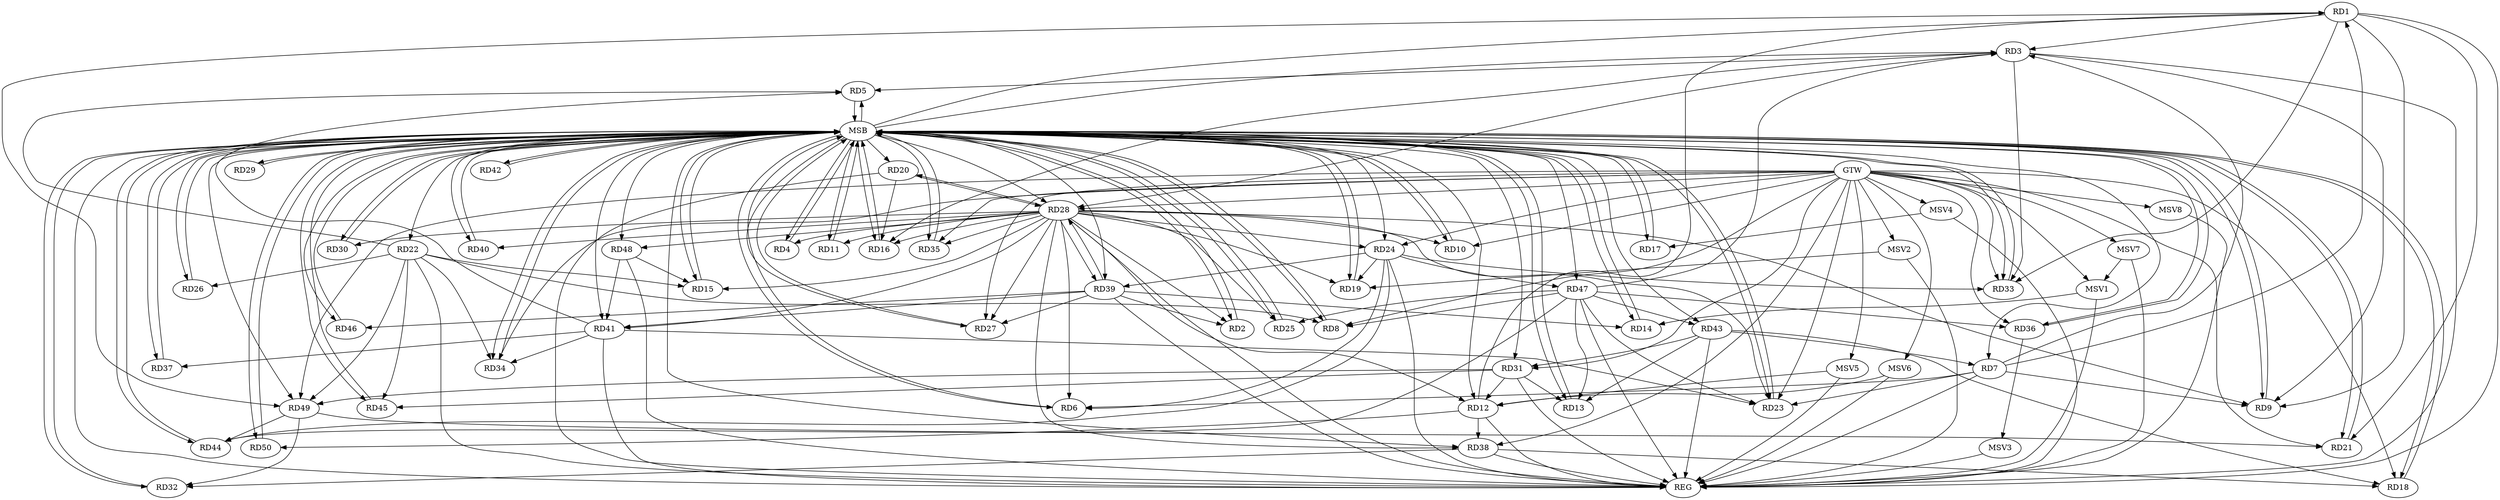 strict digraph G {
  RD1 [ label="RD1" ];
  RD2 [ label="RD2" ];
  RD3 [ label="RD3" ];
  RD4 [ label="RD4" ];
  RD5 [ label="RD5" ];
  RD6 [ label="RD6" ];
  RD7 [ label="RD7" ];
  RD8 [ label="RD8" ];
  RD9 [ label="RD9" ];
  RD10 [ label="RD10" ];
  RD11 [ label="RD11" ];
  RD12 [ label="RD12" ];
  RD13 [ label="RD13" ];
  RD14 [ label="RD14" ];
  RD15 [ label="RD15" ];
  RD16 [ label="RD16" ];
  RD17 [ label="RD17" ];
  RD18 [ label="RD18" ];
  RD19 [ label="RD19" ];
  RD20 [ label="RD20" ];
  RD21 [ label="RD21" ];
  RD22 [ label="RD22" ];
  RD23 [ label="RD23" ];
  RD24 [ label="RD24" ];
  RD25 [ label="RD25" ];
  RD26 [ label="RD26" ];
  RD27 [ label="RD27" ];
  RD28 [ label="RD28" ];
  RD29 [ label="RD29" ];
  RD30 [ label="RD30" ];
  RD31 [ label="RD31" ];
  RD32 [ label="RD32" ];
  RD33 [ label="RD33" ];
  RD34 [ label="RD34" ];
  RD35 [ label="RD35" ];
  RD36 [ label="RD36" ];
  RD37 [ label="RD37" ];
  RD38 [ label="RD38" ];
  RD39 [ label="RD39" ];
  RD40 [ label="RD40" ];
  RD41 [ label="RD41" ];
  RD42 [ label="RD42" ];
  RD43 [ label="RD43" ];
  RD44 [ label="RD44" ];
  RD45 [ label="RD45" ];
  RD46 [ label="RD46" ];
  RD47 [ label="RD47" ];
  RD48 [ label="RD48" ];
  RD49 [ label="RD49" ];
  RD50 [ label="RD50" ];
  GTW [ label="GTW" ];
  REG [ label="REG" ];
  MSB [ label="MSB" ];
  MSV1 [ label="MSV1" ];
  MSV2 [ label="MSV2" ];
  MSV3 [ label="MSV3" ];
  MSV4 [ label="MSV4" ];
  MSV5 [ label="MSV5" ];
  MSV6 [ label="MSV6" ];
  MSV7 [ label="MSV7" ];
  MSV8 [ label="MSV8" ];
  RD1 -> RD3;
  RD7 -> RD1;
  RD1 -> RD9;
  RD12 -> RD1;
  RD1 -> RD21;
  RD1 -> RD33;
  RD1 -> RD49;
  RD39 -> RD2;
  RD3 -> RD5;
  RD7 -> RD3;
  RD3 -> RD9;
  RD3 -> RD16;
  RD3 -> RD28;
  RD3 -> RD33;
  RD47 -> RD3;
  RD22 -> RD5;
  RD41 -> RD5;
  RD7 -> RD6;
  RD24 -> RD6;
  RD28 -> RD6;
  RD7 -> RD9;
  RD7 -> RD23;
  RD43 -> RD7;
  RD22 -> RD8;
  RD47 -> RD8;
  RD28 -> RD10;
  RD28 -> RD11;
  RD28 -> RD12;
  RD31 -> RD12;
  RD12 -> RD38;
  RD12 -> RD50;
  RD31 -> RD13;
  RD43 -> RD13;
  RD47 -> RD13;
  RD39 -> RD14;
  RD22 -> RD15;
  RD48 -> RD15;
  RD20 -> RD16;
  RD38 -> RD18;
  RD43 -> RD18;
  RD24 -> RD19;
  RD20 -> RD28;
  RD49 -> RD21;
  RD22 -> RD26;
  RD22 -> RD34;
  RD22 -> RD45;
  RD22 -> RD49;
  RD41 -> RD23;
  RD47 -> RD23;
  RD28 -> RD24;
  RD24 -> RD33;
  RD24 -> RD39;
  RD24 -> RD44;
  RD24 -> RD47;
  RD28 -> RD25;
  RD47 -> RD25;
  RD39 -> RD27;
  RD39 -> RD28;
  RD28 -> RD40;
  RD28 -> RD41;
  RD43 -> RD31;
  RD31 -> RD45;
  RD31 -> RD49;
  RD38 -> RD32;
  RD49 -> RD32;
  RD41 -> RD34;
  RD47 -> RD36;
  RD41 -> RD37;
  RD39 -> RD41;
  RD39 -> RD46;
  RD48 -> RD41;
  RD47 -> RD43;
  RD47 -> RD44;
  RD49 -> RD44;
  GTW -> RD10;
  GTW -> RD24;
  GTW -> RD33;
  GTW -> RD27;
  GTW -> RD31;
  GTW -> RD23;
  GTW -> RD34;
  GTW -> RD49;
  GTW -> RD28;
  GTW -> RD18;
  GTW -> RD36;
  GTW -> RD35;
  GTW -> RD38;
  GTW -> RD21;
  GTW -> RD8;
  RD1 -> REG;
  RD3 -> REG;
  RD7 -> REG;
  RD12 -> REG;
  RD20 -> REG;
  RD22 -> REG;
  RD24 -> REG;
  RD28 -> REG;
  RD31 -> REG;
  RD38 -> REG;
  RD39 -> REG;
  RD41 -> REG;
  RD43 -> REG;
  RD47 -> REG;
  RD48 -> REG;
  RD2 -> MSB;
  MSB -> RD12;
  MSB -> RD14;
  MSB -> RD18;
  MSB -> RD19;
  MSB -> RD32;
  MSB -> RD47;
  MSB -> RD49;
  MSB -> REG;
  RD4 -> MSB;
  MSB -> RD6;
  RD5 -> MSB;
  MSB -> RD1;
  MSB -> RD13;
  MSB -> RD34;
  MSB -> RD43;
  MSB -> RD44;
  RD6 -> MSB;
  MSB -> RD4;
  MSB -> RD10;
  MSB -> RD17;
  MSB -> RD24;
  MSB -> RD30;
  MSB -> RD39;
  MSB -> RD50;
  RD8 -> MSB;
  MSB -> RD15;
  MSB -> RD20;
  RD9 -> MSB;
  MSB -> RD16;
  MSB -> RD41;
  RD10 -> MSB;
  MSB -> RD37;
  MSB -> RD40;
  MSB -> RD46;
  MSB -> RD48;
  RD11 -> MSB;
  RD13 -> MSB;
  MSB -> RD33;
  RD14 -> MSB;
  MSB -> RD42;
  RD15 -> MSB;
  MSB -> RD3;
  MSB -> RD29;
  RD16 -> MSB;
  MSB -> RD35;
  RD17 -> MSB;
  MSB -> RD11;
  RD18 -> MSB;
  MSB -> RD26;
  MSB -> RD45;
  RD19 -> MSB;
  MSB -> RD2;
  MSB -> RD22;
  RD21 -> MSB;
  RD23 -> MSB;
  MSB -> RD5;
  MSB -> RD36;
  RD25 -> MSB;
  MSB -> RD21;
  MSB -> RD23;
  RD26 -> MSB;
  MSB -> RD7;
  MSB -> RD38;
  RD27 -> MSB;
  MSB -> RD9;
  RD29 -> MSB;
  RD30 -> MSB;
  MSB -> RD8;
  RD32 -> MSB;
  RD33 -> MSB;
  MSB -> RD28;
  RD34 -> MSB;
  RD35 -> MSB;
  MSB -> RD27;
  RD36 -> MSB;
  MSB -> RD31;
  RD37 -> MSB;
  RD40 -> MSB;
  RD42 -> MSB;
  RD44 -> MSB;
  MSB -> RD25;
  RD45 -> MSB;
  RD46 -> MSB;
  RD50 -> MSB;
  RD28 -> RD30;
  RD28 -> RD2;
  RD28 -> RD4;
  RD28 -> RD20;
  RD28 -> RD16;
  RD28 -> RD39;
  RD28 -> RD27;
  RD28 -> RD15;
  RD28 -> RD35;
  RD28 -> RD48;
  RD28 -> RD19;
  RD28 -> RD38;
  RD28 -> RD23;
  RD28 -> RD9;
  MSV1 -> RD14;
  GTW -> MSV1;
  MSV1 -> REG;
  MSV2 -> RD19;
  GTW -> MSV2;
  MSV2 -> REG;
  RD36 -> MSV3;
  MSV3 -> REG;
  MSV4 -> RD17;
  GTW -> MSV4;
  MSV4 -> REG;
  MSV5 -> RD12;
  GTW -> MSV5;
  MSV5 -> REG;
  MSV6 -> RD12;
  GTW -> MSV6;
  MSV6 -> REG;
  MSV7 -> MSV1;
  GTW -> MSV7;
  MSV7 -> REG;
  GTW -> MSV8;
  MSV8 -> REG;
}
